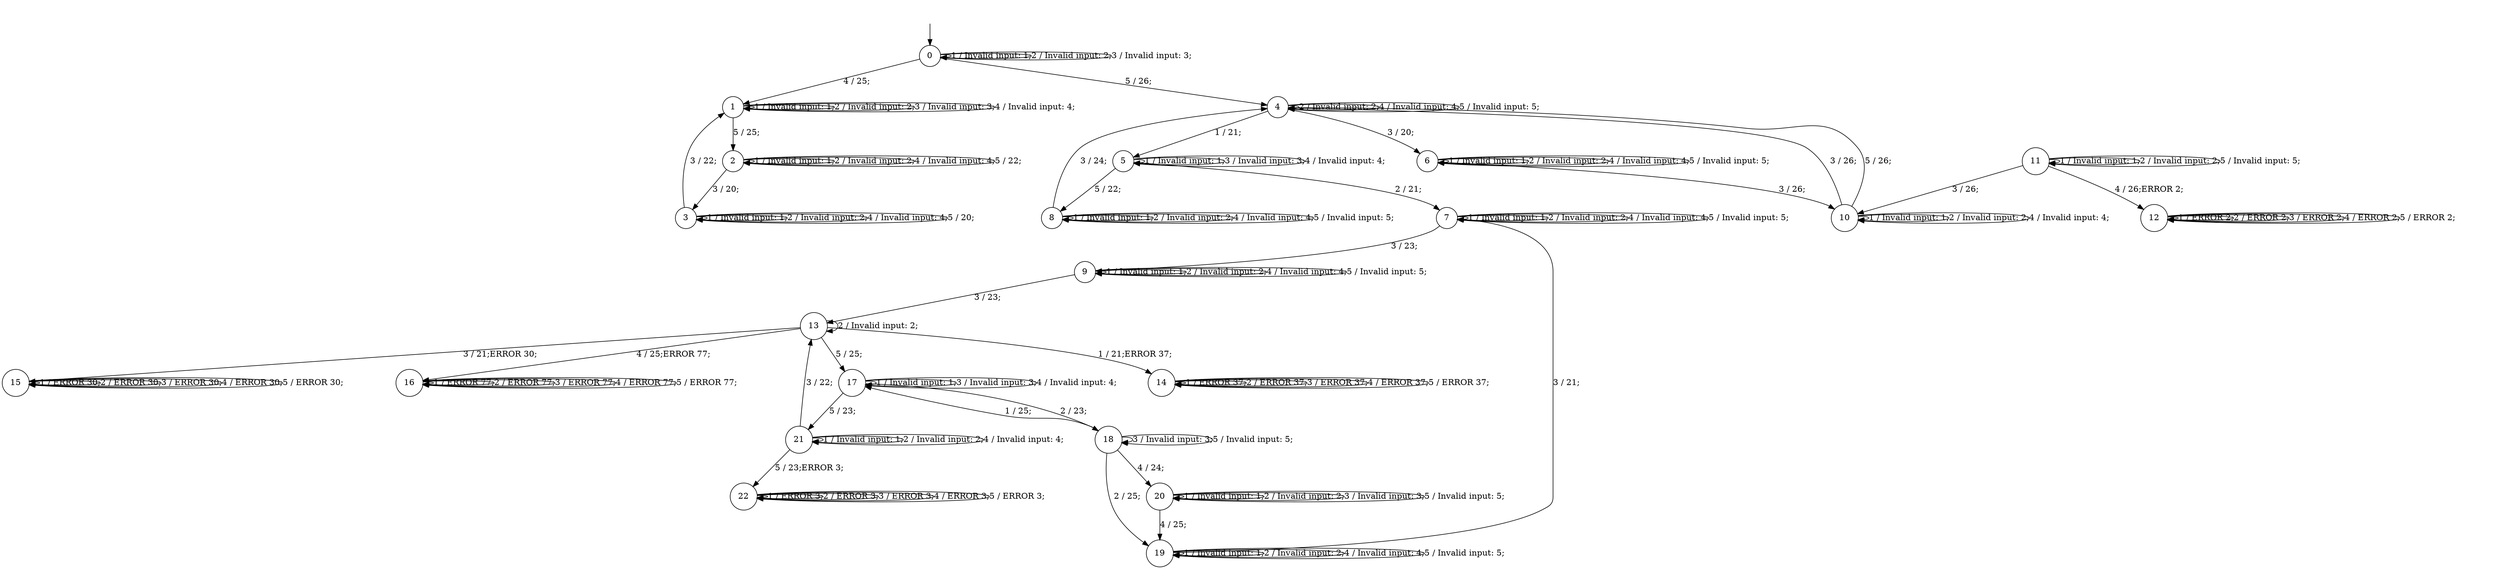 digraph g {
__start0 [label="" shape="none"];

	s0 [shape="circle" label="0"];
	s1 [shape="circle" label="1"];
	s2 [shape="circle" label="2"];
	s3 [shape="circle" label="3"];
	s4 [shape="circle" label="4"];
	s5 [shape="circle" label="5"];
	s6 [shape="circle" label="6"];
	s7 [shape="circle" label="7"];
	s8 [shape="circle" label="8"];
	s9 [shape="circle" label="9"];
	s10 [shape="circle" label="10"];
	s11 [shape="circle" label="11"];
	s12 [shape="circle" label="12"];
	s13 [shape="circle" label="13"];
	s14 [shape="circle" label="14"];
	s15 [shape="circle" label="15"];
	s16 [shape="circle" label="16"];
	s17 [shape="circle" label="17"];
	s18 [shape="circle" label="18"];
	s19 [shape="circle" label="19"];
	s20 [shape="circle" label="20"];
	s21 [shape="circle" label="21"];
	s22 [shape="circle" label="22"];
	s0 -> s0 [label="1 / Invalid input: 1;"];
	s0 -> s0 [label="2 / Invalid input: 2;"];
	s0 -> s0 [label="3 / Invalid input: 3;"];
	s0 -> s1 [label="4 / 25;"];
	s0 -> s4 [label="5 / 26;"];
	s1 -> s1 [label="1 / Invalid input: 1;"];
	s1 -> s1 [label="2 / Invalid input: 2;"];
	s1 -> s1 [label="3 / Invalid input: 3;"];
	s1 -> s1 [label="4 / Invalid input: 4;"];
	s1 -> s2 [label="5 / 25;"];
	s2 -> s2 [label="1 / Invalid input: 1;"];
	s2 -> s2 [label="2 / Invalid input: 2;"];
	s2 -> s3 [label="3 / 20;"];
	s2 -> s2 [label="4 / Invalid input: 4;"];
	s2 -> s2 [label="5 / 22;"];
	s3 -> s3 [label="1 / Invalid input: 1;"];
	s3 -> s3 [label="2 / Invalid input: 2;"];
	s3 -> s1 [label="3 / 22;"];
	s3 -> s3 [label="4 / Invalid input: 4;"];
	s3 -> s3 [label="5 / 20;"];
	s4 -> s5 [label="1 / 21;"];
	s4 -> s4 [label="2 / Invalid input: 2;"];
	s4 -> s6 [label="3 / 20;"];
	s4 -> s4 [label="4 / Invalid input: 4;"];
	s4 -> s4 [label="5 / Invalid input: 5;"];
	s5 -> s5 [label="1 / Invalid input: 1;"];
	s5 -> s7 [label="2 / 21;"];
	s5 -> s5 [label="3 / Invalid input: 3;"];
	s5 -> s5 [label="4 / Invalid input: 4;"];
	s5 -> s8 [label="5 / 22;"];
	s6 -> s6 [label="1 / Invalid input: 1;"];
	s6 -> s6 [label="2 / Invalid input: 2;"];
	s6 -> s10 [label="3 / 26;"];
	s6 -> s6 [label="4 / Invalid input: 4;"];
	s6 -> s6 [label="5 / Invalid input: 5;"];
	s7 -> s7 [label="1 / Invalid input: 1;"];
	s7 -> s7 [label="2 / Invalid input: 2;"];
	s7 -> s9 [label="3 / 23;"];
	s7 -> s7 [label="4 / Invalid input: 4;"];
	s7 -> s7 [label="5 / Invalid input: 5;"];
	s8 -> s8 [label="1 / Invalid input: 1;"];
	s8 -> s8 [label="2 / Invalid input: 2;"];
	s8 -> s4 [label="3 / 24;"];
	s8 -> s8 [label="4 / Invalid input: 4;"];
	s8 -> s8 [label="5 / Invalid input: 5;"];
	s9 -> s9 [label="1 / Invalid input: 1;"];
	s9 -> s9 [label="2 / Invalid input: 2;"];
	s9 -> s13 [label="3 / 23;"];
	s9 -> s9 [label="4 / Invalid input: 4;"];
	s9 -> s9 [label="5 / Invalid input: 5;"];
	s10 -> s10 [label="1 / Invalid input: 1;"];
	s10 -> s10 [label="2 / Invalid input: 2;"];
	s10 -> s4 [label="3 / 26;"];
	s10 -> s10 [label="4 / Invalid input: 4;"];
	s10 -> s4 [label="5 / 26;"];
	s11 -> s11 [label="1 / Invalid input: 1;"];
	s11 -> s11 [label="2 / Invalid input: 2;"];
	s11 -> s10 [label="3 / 26;"];
	s11 -> s12 [label="4 / 26;ERROR 2;"];
	s11 -> s11 [label="5 / Invalid input: 5;"];
	s12 -> s12 [label="1 / ERROR 2;"];
	s12 -> s12 [label="2 / ERROR 2;"];
	s12 -> s12 [label="3 / ERROR 2;"];
	s12 -> s12 [label="4 / ERROR 2;"];
	s12 -> s12 [label="5 / ERROR 2;"];
	s13 -> s14 [label="1 / 21;ERROR 37;"];
	s13 -> s13 [label="2 / Invalid input: 2;"];
	s13 -> s15 [label="3 / 21;ERROR 30;"];
	s13 -> s16 [label="4 / 25;ERROR 77;"];
	s13 -> s17 [label="5 / 25;"];
	s14 -> s14 [label="1 / ERROR 37;"];
	s14 -> s14 [label="2 / ERROR 37;"];
	s14 -> s14 [label="3 / ERROR 37;"];
	s14 -> s14 [label="4 / ERROR 37;"];
	s14 -> s14 [label="5 / ERROR 37;"];
	s15 -> s15 [label="1 / ERROR 30;"];
	s15 -> s15 [label="2 / ERROR 30;"];
	s15 -> s15 [label="3 / ERROR 30;"];
	s15 -> s15 [label="4 / ERROR 30;"];
	s15 -> s15 [label="5 / ERROR 30;"];
	s16 -> s16 [label="1 / ERROR 77;"];
	s16 -> s16 [label="2 / ERROR 77;"];
	s16 -> s16 [label="3 / ERROR 77;"];
	s16 -> s16 [label="4 / ERROR 77;"];
	s16 -> s16 [label="5 / ERROR 77;"];
	s17 -> s17 [label="1 / Invalid input: 1;"];
	s17 -> s18 [label="2 / 23;"];
	s17 -> s17 [label="3 / Invalid input: 3;"];
	s17 -> s17 [label="4 / Invalid input: 4;"];
	s17 -> s21 [label="5 / 23;"];
	s18 -> s17 [label="1 / 25;"];
	s18 -> s19 [label="2 / 25;"];
	s18 -> s18 [label="3 / Invalid input: 3;"];
	s18 -> s20 [label="4 / 24;"];
	s18 -> s18 [label="5 / Invalid input: 5;"];
	s19 -> s19 [label="1 / Invalid input: 1;"];
	s19 -> s19 [label="2 / Invalid input: 2;"];
	s19 -> s7 [label="3 / 21;"];
	s19 -> s19 [label="4 / Invalid input: 4;"];
	s19 -> s19 [label="5 / Invalid input: 5;"];
	s20 -> s20 [label="1 / Invalid input: 1;"];
	s20 -> s20 [label="2 / Invalid input: 2;"];
	s20 -> s20 [label="3 / Invalid input: 3;"];
	s20 -> s19 [label="4 / 25;"];
	s20 -> s20 [label="5 / Invalid input: 5;"];
	s21 -> s21 [label="1 / Invalid input: 1;"];
	s21 -> s21 [label="2 / Invalid input: 2;"];
	s21 -> s13 [label="3 / 22;"];
	s21 -> s21 [label="4 / Invalid input: 4;"];
	s21 -> s22 [label="5 / 23;ERROR 3;"];
	s22 -> s22 [label="1 / ERROR 3;"];
	s22 -> s22 [label="2 / ERROR 3;"];
	s22 -> s22 [label="3 / ERROR 3;"];
	s22 -> s22 [label="4 / ERROR 3;"];
	s22 -> s22 [label="5 / ERROR 3;"];

__start0 -> s0;
}
